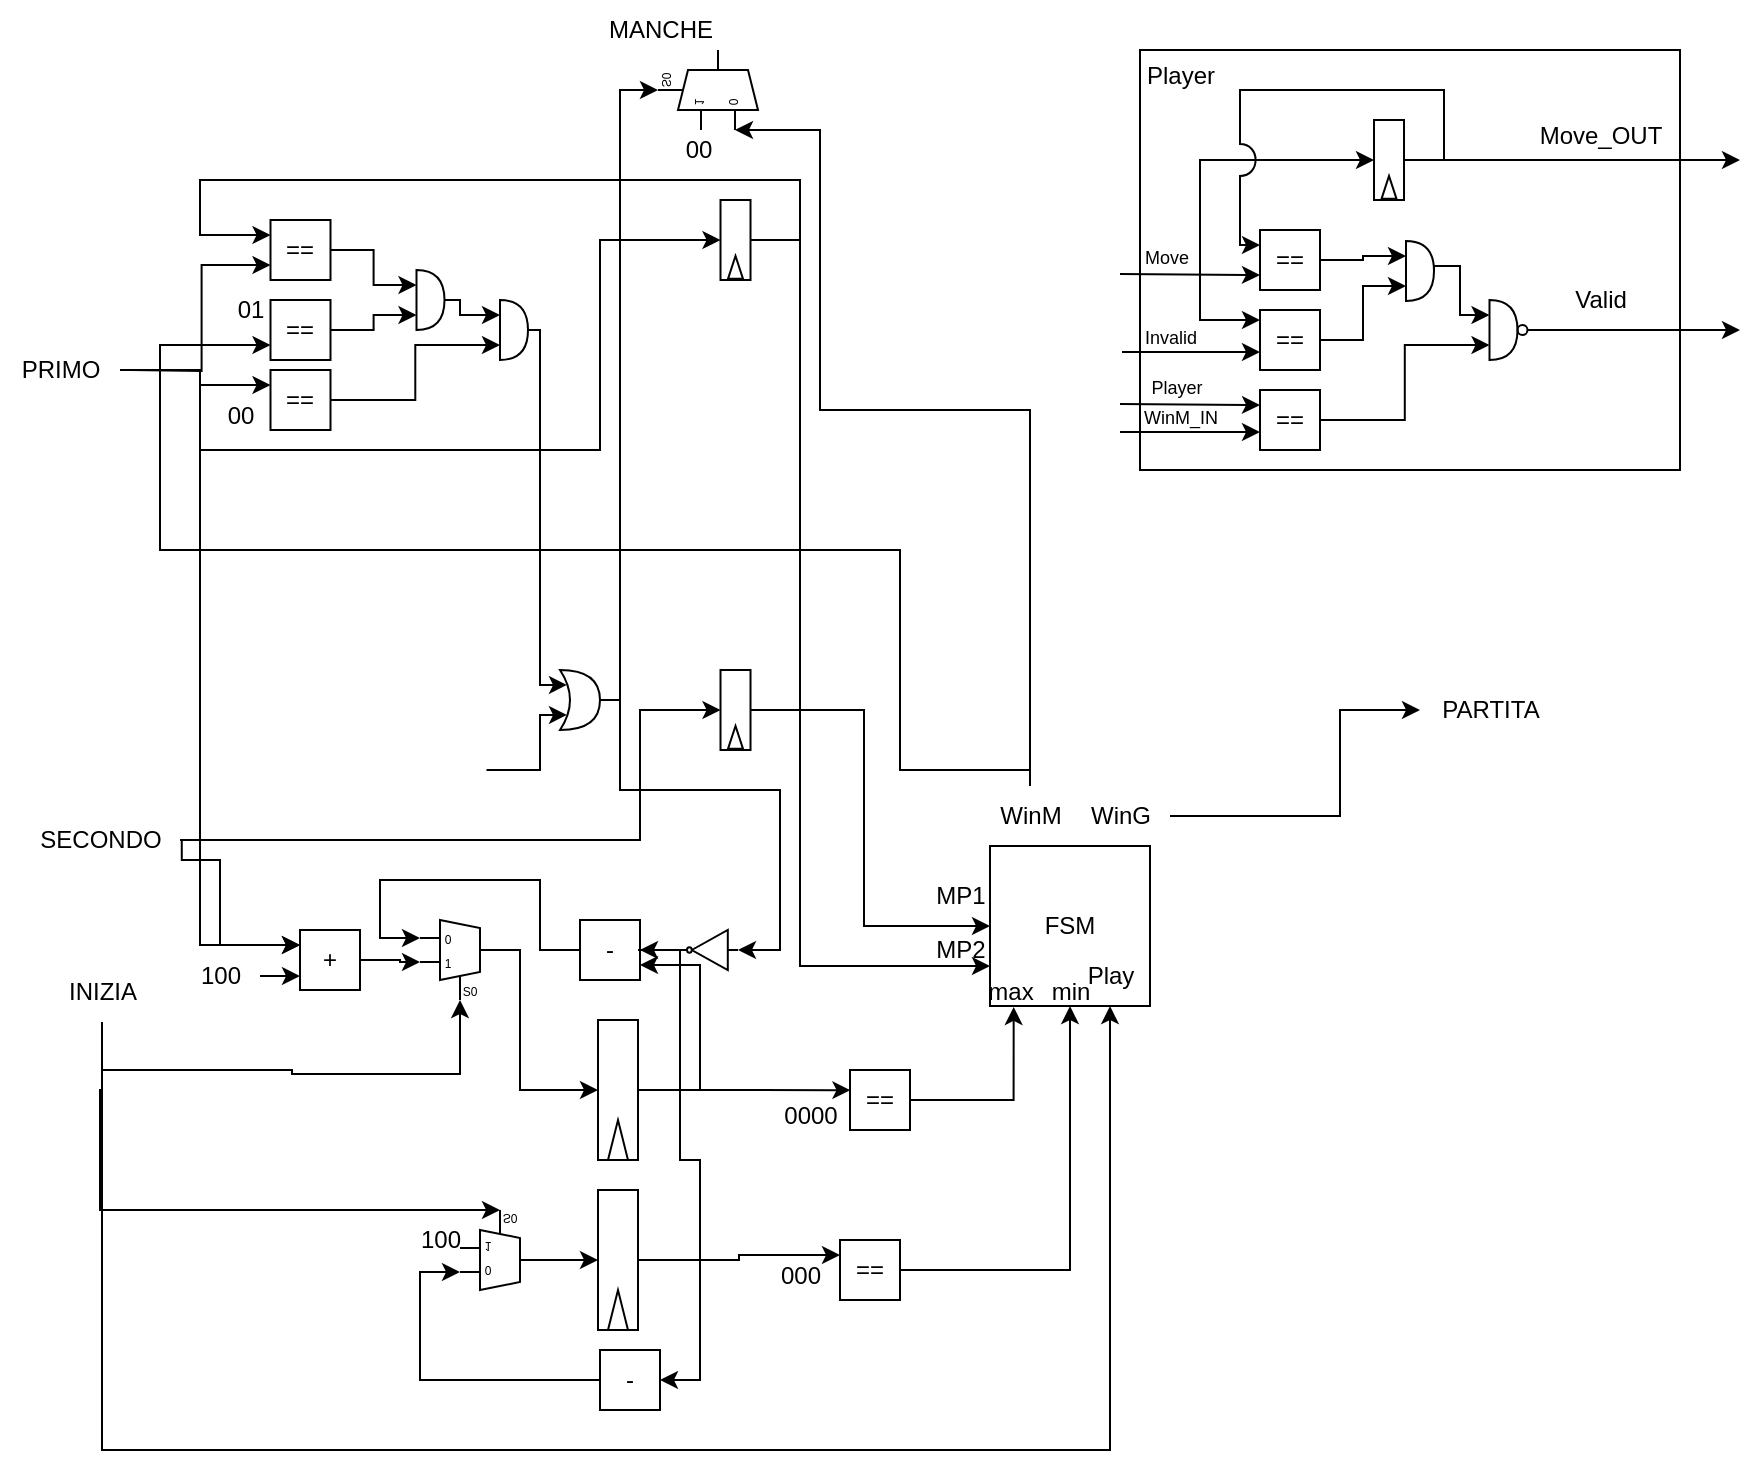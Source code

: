 <mxfile version="22.1.21" type="device">
  <diagram name="Page-1" id="hSZAetTDPi6Qr5ROreP3">
    <mxGraphModel dx="832" dy="1501" grid="1" gridSize="10" guides="1" tooltips="1" connect="1" arrows="1" fold="1" page="1" pageScale="1" pageWidth="850" pageHeight="1100" math="0" shadow="0">
      <root>
        <mxCell id="0" />
        <mxCell id="1" parent="0" />
        <mxCell id="OSPDqyf8ThntLsDAShfc-1" value="FSM" style="whiteSpace=wrap;html=1;aspect=fixed;" parent="1" vertex="1">
          <mxGeometry x="495" y="238" width="80" height="80" as="geometry" />
        </mxCell>
        <mxCell id="OSPDqyf8ThntLsDAShfc-113" style="edgeStyle=orthogonalEdgeStyle;rounded=0;orthogonalLoop=1;jettySize=auto;html=1;entryX=0.75;entryY=1;entryDx=0;entryDy=0;" parent="1" source="OSPDqyf8ThntLsDAShfc-9" target="OSPDqyf8ThntLsDAShfc-1" edge="1">
          <mxGeometry relative="1" as="geometry">
            <mxPoint x="480" y="340" as="targetPoint" />
            <Array as="points">
              <mxPoint x="51" y="540" />
              <mxPoint x="555" y="540" />
            </Array>
          </mxGeometry>
        </mxCell>
        <mxCell id="OSPDqyf8ThntLsDAShfc-136" style="edgeStyle=orthogonalEdgeStyle;rounded=0;orthogonalLoop=1;jettySize=auto;html=1;entryX=0.25;entryY=1;entryDx=10;entryDy=0;entryPerimeter=0;" parent="1" source="OSPDqyf8ThntLsDAShfc-9" target="OSPDqyf8ThntLsDAShfc-137" edge="1">
          <mxGeometry relative="1" as="geometry">
            <mxPoint x="240" y="415" as="targetPoint" />
            <Array as="points">
              <mxPoint x="51" y="360" />
              <mxPoint x="50" y="360" />
              <mxPoint x="50" y="420" />
            </Array>
          </mxGeometry>
        </mxCell>
        <mxCell id="OSPDqyf8ThntLsDAShfc-9" value="INIZIA" style="text;html=1;align=center;verticalAlign=middle;resizable=0;points=[];autosize=1;strokeColor=none;fillColor=none;" parent="1" vertex="1">
          <mxGeometry x="21" y="296" width="60" height="30" as="geometry" />
        </mxCell>
        <mxCell id="OSPDqyf8ThntLsDAShfc-15" value="PARTITA" style="text;html=1;align=center;verticalAlign=middle;resizable=0;points=[];autosize=1;strokeColor=none;fillColor=none;" parent="1" vertex="1">
          <mxGeometry x="710" y="155" width="70" height="30" as="geometry" />
        </mxCell>
        <mxCell id="OSPDqyf8ThntLsDAShfc-24" value="" style="group;rotation=-90;" parent="1" vertex="1" connectable="0">
          <mxGeometry x="274" y="350" width="70" height="20" as="geometry" />
        </mxCell>
        <mxCell id="OSPDqyf8ThntLsDAShfc-22" value="" style="rounded=0;whiteSpace=wrap;html=1;rotation=-90;" parent="OSPDqyf8ThntLsDAShfc-24" vertex="1">
          <mxGeometry width="70" height="20" as="geometry" />
        </mxCell>
        <mxCell id="OSPDqyf8ThntLsDAShfc-23" value="" style="triangle;whiteSpace=wrap;html=1;rotation=-90;" parent="OSPDqyf8ThntLsDAShfc-24" vertex="1">
          <mxGeometry x="25" y="30" width="20" height="10" as="geometry" />
        </mxCell>
        <mxCell id="OSPDqyf8ThntLsDAShfc-52" style="edgeStyle=orthogonalEdgeStyle;rounded=0;orthogonalLoop=1;jettySize=auto;html=1;exitX=1;exitY=0.5;exitDx=0;exitDy=-5;exitPerimeter=0;entryX=0.5;entryY=0;entryDx=0;entryDy=0;" parent="1" source="OSPDqyf8ThntLsDAShfc-53" target="OSPDqyf8ThntLsDAShfc-22" edge="1">
          <mxGeometry relative="1" as="geometry">
            <mxPoint x="250" y="303.5" as="sourcePoint" />
            <Array as="points">
              <mxPoint x="260" y="290" />
              <mxPoint x="260" y="360" />
            </Array>
          </mxGeometry>
        </mxCell>
        <mxCell id="OSPDqyf8ThntLsDAShfc-35" value="+" style="whiteSpace=wrap;html=1;aspect=fixed;" parent="1" vertex="1">
          <mxGeometry x="150" y="280" width="30" height="30" as="geometry" />
        </mxCell>
        <mxCell id="OSPDqyf8ThntLsDAShfc-47" style="edgeStyle=orthogonalEdgeStyle;rounded=0;orthogonalLoop=1;jettySize=auto;html=1;entryX=0;entryY=0.25;entryDx=0;entryDy=0;exitX=1.011;exitY=0.513;exitDx=0;exitDy=0;exitPerimeter=0;" parent="1" source="OSPDqyf8ThntLsDAShfc-41" target="OSPDqyf8ThntLsDAShfc-35" edge="1">
          <mxGeometry relative="1" as="geometry">
            <Array as="points">
              <mxPoint x="91" y="245" />
              <mxPoint x="110" y="245" />
              <mxPoint x="110" y="288" />
            </Array>
          </mxGeometry>
        </mxCell>
        <mxCell id="OSPDqyf8ThntLsDAShfc-72" style="edgeStyle=orthogonalEdgeStyle;rounded=0;orthogonalLoop=1;jettySize=auto;html=1;entryX=0.5;entryY=0;entryDx=0;entryDy=0;" parent="1" source="OSPDqyf8ThntLsDAShfc-41" target="OSPDqyf8ThntLsDAShfc-90" edge="1">
          <mxGeometry relative="1" as="geometry">
            <mxPoint x="200.005" y="235" as="targetPoint" />
            <Array as="points">
              <mxPoint x="320" y="235" />
              <mxPoint x="320" y="170" />
            </Array>
          </mxGeometry>
        </mxCell>
        <mxCell id="OSPDqyf8ThntLsDAShfc-41" value="SECONDO" style="text;html=1;align=center;verticalAlign=middle;resizable=0;points=[];autosize=1;strokeColor=none;fillColor=none;" parent="1" vertex="1">
          <mxGeometry x="10" y="220" width="80" height="30" as="geometry" />
        </mxCell>
        <mxCell id="OSPDqyf8ThntLsDAShfc-44" style="edgeStyle=orthogonalEdgeStyle;rounded=0;orthogonalLoop=1;jettySize=auto;html=1;entryX=0;entryY=0.25;entryDx=0;entryDy=0;" parent="1" source="OSPDqyf8ThntLsDAShfc-42" target="OSPDqyf8ThntLsDAShfc-35" edge="1">
          <mxGeometry relative="1" as="geometry">
            <Array as="points">
              <mxPoint x="100" />
              <mxPoint x="100" y="288" />
            </Array>
          </mxGeometry>
        </mxCell>
        <mxCell id="OSPDqyf8ThntLsDAShfc-71" style="edgeStyle=orthogonalEdgeStyle;rounded=0;orthogonalLoop=1;jettySize=auto;html=1;entryX=0;entryY=0.75;entryDx=0;entryDy=0;" parent="1" target="OSPDqyf8ThntLsDAShfc-75" edge="1">
          <mxGeometry relative="1" as="geometry">
            <mxPoint x="155.25" y="-10" as="targetPoint" />
            <mxPoint x="65.25" as="sourcePoint" />
          </mxGeometry>
        </mxCell>
        <mxCell id="OSPDqyf8ThntLsDAShfc-86" style="edgeStyle=orthogonalEdgeStyle;rounded=0;orthogonalLoop=1;jettySize=auto;html=1;entryX=0.5;entryY=0;entryDx=0;entryDy=0;" parent="1" target="OSPDqyf8ThntLsDAShfc-65" edge="1">
          <mxGeometry relative="1" as="geometry">
            <Array as="points">
              <mxPoint x="100" />
              <mxPoint x="100" y="40" />
              <mxPoint x="300" y="40" />
              <mxPoint x="300" y="-65" />
            </Array>
            <mxPoint x="86.25" as="sourcePoint" />
          </mxGeometry>
        </mxCell>
        <mxCell id="D-F47v9eFel9rjDcBFA--7" style="edgeStyle=orthogonalEdgeStyle;rounded=0;orthogonalLoop=1;jettySize=auto;html=1;entryX=0;entryY=0.25;entryDx=0;entryDy=0;" edge="1" parent="1" source="OSPDqyf8ThntLsDAShfc-42" target="D-F47v9eFel9rjDcBFA--2">
          <mxGeometry relative="1" as="geometry">
            <Array as="points">
              <mxPoint x="100" />
              <mxPoint x="100" y="8" />
            </Array>
          </mxGeometry>
        </mxCell>
        <mxCell id="OSPDqyf8ThntLsDAShfc-42" value="PRIMO" style="text;html=1;align=center;verticalAlign=middle;resizable=0;points=[];autosize=1;strokeColor=none;fillColor=none;" parent="1" vertex="1">
          <mxGeometry y="-15" width="60" height="30" as="geometry" />
        </mxCell>
        <mxCell id="OSPDqyf8ThntLsDAShfc-48" style="edgeStyle=orthogonalEdgeStyle;rounded=0;orthogonalLoop=1;jettySize=auto;html=1;entryX=0.25;entryY=1;entryDx=10;entryDy=0;entryPerimeter=0;" parent="1" source="OSPDqyf8ThntLsDAShfc-9" target="OSPDqyf8ThntLsDAShfc-53" edge="1">
          <mxGeometry relative="1" as="geometry">
            <mxPoint x="230" y="325" as="targetPoint" />
            <Array as="points">
              <mxPoint x="51" y="350" />
              <mxPoint x="146" y="350" />
              <mxPoint x="146" y="352" />
              <mxPoint x="230" y="352" />
            </Array>
          </mxGeometry>
        </mxCell>
        <mxCell id="OSPDqyf8ThntLsDAShfc-50" style="edgeStyle=orthogonalEdgeStyle;rounded=0;orthogonalLoop=1;jettySize=auto;html=1;entryX=0;entryY=0.75;entryDx=0;entryDy=0;" parent="1" source="OSPDqyf8ThntLsDAShfc-49" target="OSPDqyf8ThntLsDAShfc-35" edge="1">
          <mxGeometry relative="1" as="geometry" />
        </mxCell>
        <mxCell id="OSPDqyf8ThntLsDAShfc-49" value="100" style="text;html=1;align=center;verticalAlign=middle;resizable=0;points=[];autosize=1;strokeColor=none;fillColor=none;" parent="1" vertex="1">
          <mxGeometry x="90" y="288" width="40" height="30" as="geometry" />
        </mxCell>
        <mxCell id="OSPDqyf8ThntLsDAShfc-51" style="edgeStyle=orthogonalEdgeStyle;rounded=0;orthogonalLoop=1;jettySize=auto;html=1;entryX=0;entryY=0.45;entryDx=0;entryDy=3;entryPerimeter=0;" parent="1" source="OSPDqyf8ThntLsDAShfc-35" target="OSPDqyf8ThntLsDAShfc-53" edge="1">
          <mxGeometry relative="1" as="geometry">
            <mxPoint x="210" y="295" as="targetPoint" />
          </mxGeometry>
        </mxCell>
        <mxCell id="OSPDqyf8ThntLsDAShfc-53" value="" style="shadow=0;dashed=0;align=center;html=1;strokeWidth=1;shape=mxgraph.electrical.abstract.mux2;whiteSpace=wrap;" parent="1" vertex="1">
          <mxGeometry x="210" y="275" width="40" height="40" as="geometry" />
        </mxCell>
        <mxCell id="OSPDqyf8ThntLsDAShfc-64" value="" style="group" parent="1" vertex="1" connectable="0">
          <mxGeometry x="360.255" y="-85" width="29.995" height="40" as="geometry" />
        </mxCell>
        <mxCell id="OSPDqyf8ThntLsDAShfc-65" value="" style="rounded=0;whiteSpace=wrap;html=1;rotation=-90;" parent="OSPDqyf8ThntLsDAShfc-64" vertex="1">
          <mxGeometry x="-12.5" y="12.5" width="40" height="15" as="geometry" />
        </mxCell>
        <mxCell id="OSPDqyf8ThntLsDAShfc-66" value="" style="triangle;whiteSpace=wrap;html=1;rotation=-90;" parent="OSPDqyf8ThntLsDAShfc-64" vertex="1">
          <mxGeometry x="1.786" y="29.95" width="11.429" height="7.5" as="geometry" />
        </mxCell>
        <mxCell id="OSPDqyf8ThntLsDAShfc-109" style="edgeStyle=orthogonalEdgeStyle;rounded=0;orthogonalLoop=1;jettySize=auto;html=1;entryX=0;entryY=0.75;entryDx=0;entryDy=0;" parent="1" source="OSPDqyf8ThntLsDAShfc-69" target="OSPDqyf8ThntLsDAShfc-76" edge="1">
          <mxGeometry relative="1" as="geometry">
            <Array as="points">
              <mxPoint x="515" y="200" />
              <mxPoint x="450" y="200" />
              <mxPoint x="450" y="90" />
              <mxPoint x="80" y="90" />
              <mxPoint x="80" y="-12" />
            </Array>
          </mxGeometry>
        </mxCell>
        <mxCell id="OSPDqyf8ThntLsDAShfc-160" style="edgeStyle=orthogonalEdgeStyle;rounded=0;orthogonalLoop=1;jettySize=auto;html=1;entryX=0;entryY=0.17;entryDx=0;entryDy=3;entryPerimeter=0;" parent="1" source="OSPDqyf8ThntLsDAShfc-69" target="OSPDqyf8ThntLsDAShfc-84" edge="1">
          <mxGeometry relative="1" as="geometry">
            <mxPoint x="515" y="25" as="targetPoint" />
            <Array as="points">
              <mxPoint x="515" y="20" />
              <mxPoint x="410" y="20" />
              <mxPoint x="410" y="-120" />
            </Array>
          </mxGeometry>
        </mxCell>
        <mxCell id="OSPDqyf8ThntLsDAShfc-69" value="WinM" style="text;html=1;align=center;verticalAlign=middle;resizable=0;points=[];autosize=1;strokeColor=none;fillColor=none;" parent="1" vertex="1">
          <mxGeometry x="490" y="208" width="50" height="30" as="geometry" />
        </mxCell>
        <mxCell id="OSPDqyf8ThntLsDAShfc-74" style="edgeStyle=orthogonalEdgeStyle;rounded=0;orthogonalLoop=1;jettySize=auto;html=1;entryX=0;entryY=0.25;entryDx=0;entryDy=0;exitX=0.5;exitY=1;exitDx=0;exitDy=0;" parent="1" source="OSPDqyf8ThntLsDAShfc-65" target="OSPDqyf8ThntLsDAShfc-75" edge="1">
          <mxGeometry relative="1" as="geometry">
            <mxPoint x="246.25" y="-65" as="sourcePoint" />
            <mxPoint x="136.25" y="-75" as="targetPoint" />
            <Array as="points">
              <mxPoint x="400" y="-65" />
              <mxPoint x="400" y="-95" />
              <mxPoint x="100" y="-95" />
              <mxPoint x="100" y="-67" />
            </Array>
          </mxGeometry>
        </mxCell>
        <mxCell id="OSPDqyf8ThntLsDAShfc-75" value="==" style="whiteSpace=wrap;html=1;aspect=fixed;" parent="1" vertex="1">
          <mxGeometry x="135.25" y="-75" width="30" height="30" as="geometry" />
        </mxCell>
        <mxCell id="OSPDqyf8ThntLsDAShfc-76" value="==" style="whiteSpace=wrap;html=1;aspect=fixed;" parent="1" vertex="1">
          <mxGeometry x="135.25" y="-35" width="30" height="30" as="geometry" />
        </mxCell>
        <mxCell id="OSPDqyf8ThntLsDAShfc-77" value="01&lt;br&gt;" style="text;html=1;align=center;verticalAlign=middle;resizable=0;points=[];autosize=1;strokeColor=none;fillColor=none;" parent="1" vertex="1">
          <mxGeometry x="105.25" y="-45" width="40" height="30" as="geometry" />
        </mxCell>
        <mxCell id="OSPDqyf8ThntLsDAShfc-78" value="" style="shape=or;whiteSpace=wrap;html=1;" parent="1" vertex="1">
          <mxGeometry x="208.25" y="-50" width="14" height="30" as="geometry" />
        </mxCell>
        <mxCell id="OSPDqyf8ThntLsDAShfc-79" style="edgeStyle=orthogonalEdgeStyle;rounded=0;orthogonalLoop=1;jettySize=auto;html=1;entryX=0;entryY=0.25;entryDx=0;entryDy=0;entryPerimeter=0;" parent="1" source="OSPDqyf8ThntLsDAShfc-75" target="OSPDqyf8ThntLsDAShfc-78" edge="1">
          <mxGeometry relative="1" as="geometry" />
        </mxCell>
        <mxCell id="OSPDqyf8ThntLsDAShfc-80" style="edgeStyle=orthogonalEdgeStyle;rounded=0;orthogonalLoop=1;jettySize=auto;html=1;entryX=0;entryY=0.75;entryDx=0;entryDy=0;entryPerimeter=0;" parent="1" source="OSPDqyf8ThntLsDAShfc-76" target="OSPDqyf8ThntLsDAShfc-78" edge="1">
          <mxGeometry relative="1" as="geometry" />
        </mxCell>
        <mxCell id="OSPDqyf8ThntLsDAShfc-83" value="MANCHE" style="text;html=1;align=center;verticalAlign=middle;resizable=0;points=[];autosize=1;strokeColor=none;fillColor=none;" parent="1" vertex="1">
          <mxGeometry x="290" y="-185" width="80" height="30" as="geometry" />
        </mxCell>
        <mxCell id="OSPDqyf8ThntLsDAShfc-84" value="" style="shadow=0;dashed=0;align=center;html=1;strokeWidth=1;shape=mxgraph.electrical.abstract.mux2;whiteSpace=wrap;rotation=-90;flipH=0;flipV=1;" parent="1" vertex="1">
          <mxGeometry x="334" y="-165" width="40" height="50" as="geometry" />
        </mxCell>
        <mxCell id="OSPDqyf8ThntLsDAShfc-85" value="00" style="text;html=1;align=center;verticalAlign=middle;resizable=0;points=[];autosize=1;strokeColor=none;fillColor=none;" parent="1" vertex="1">
          <mxGeometry x="329" y="-125" width="40" height="30" as="geometry" />
        </mxCell>
        <mxCell id="OSPDqyf8ThntLsDAShfc-88" style="edgeStyle=orthogonalEdgeStyle;rounded=0;orthogonalLoop=1;jettySize=auto;html=1;entryX=0;entryY=0.75;entryDx=0;entryDy=0;" parent="1" source="OSPDqyf8ThntLsDAShfc-65" target="OSPDqyf8ThntLsDAShfc-1" edge="1">
          <mxGeometry relative="1" as="geometry">
            <mxPoint x="400" y="290" as="targetPoint" />
            <Array as="points">
              <mxPoint x="400" y="-65" />
              <mxPoint x="400" y="298" />
            </Array>
          </mxGeometry>
        </mxCell>
        <mxCell id="OSPDqyf8ThntLsDAShfc-89" value="" style="group" parent="1" vertex="1" connectable="0">
          <mxGeometry x="360.255" y="150" width="29.995" height="40" as="geometry" />
        </mxCell>
        <mxCell id="OSPDqyf8ThntLsDAShfc-90" value="" style="rounded=0;whiteSpace=wrap;html=1;rotation=-90;" parent="OSPDqyf8ThntLsDAShfc-89" vertex="1">
          <mxGeometry x="-12.5" y="12.5" width="40" height="15" as="geometry" />
        </mxCell>
        <mxCell id="OSPDqyf8ThntLsDAShfc-91" value="" style="triangle;whiteSpace=wrap;html=1;rotation=-90;" parent="OSPDqyf8ThntLsDAShfc-89" vertex="1">
          <mxGeometry x="1.786" y="29.95" width="11.429" height="7.5" as="geometry" />
        </mxCell>
        <mxCell id="OSPDqyf8ThntLsDAShfc-101" style="edgeStyle=orthogonalEdgeStyle;rounded=0;orthogonalLoop=1;jettySize=auto;html=1;entryX=0.175;entryY=0.75;entryDx=0;entryDy=0;entryPerimeter=0;" parent="1" target="OSPDqyf8ThntLsDAShfc-102" edge="1">
          <mxGeometry relative="1" as="geometry">
            <mxPoint x="270.029" y="105" as="targetPoint" />
            <Array as="points">
              <mxPoint x="270" y="200" />
              <mxPoint x="270" y="173" />
            </Array>
            <mxPoint x="243.25" y="200.029" as="sourcePoint" />
          </mxGeometry>
        </mxCell>
        <mxCell id="OSPDqyf8ThntLsDAShfc-99" style="edgeStyle=orthogonalEdgeStyle;rounded=0;orthogonalLoop=1;jettySize=auto;html=1;entryX=0;entryY=0.5;entryDx=0;entryDy=0;" parent="1" source="OSPDqyf8ThntLsDAShfc-90" target="OSPDqyf8ThntLsDAShfc-1" edge="1">
          <mxGeometry relative="1" as="geometry">
            <mxPoint x="380" y="270" as="targetPoint" />
            <Array as="points">
              <mxPoint x="432" y="170" />
              <mxPoint x="432" y="278" />
            </Array>
          </mxGeometry>
        </mxCell>
        <mxCell id="OSPDqyf8ThntLsDAShfc-104" style="edgeStyle=orthogonalEdgeStyle;rounded=0;orthogonalLoop=1;jettySize=auto;html=1;entryX=0.175;entryY=0.25;entryDx=0;entryDy=0;entryPerimeter=0;exitX=1;exitY=0.5;exitDx=0;exitDy=0;exitPerimeter=0;" parent="1" source="D-F47v9eFel9rjDcBFA--3" target="OSPDqyf8ThntLsDAShfc-102" edge="1">
          <mxGeometry relative="1" as="geometry">
            <Array as="points">
              <mxPoint x="270" y="158" />
            </Array>
          </mxGeometry>
        </mxCell>
        <mxCell id="OSPDqyf8ThntLsDAShfc-105" style="edgeStyle=orthogonalEdgeStyle;rounded=0;orthogonalLoop=1;jettySize=auto;html=1;entryX=0.25;entryY=1;entryDx=10;entryDy=0;entryPerimeter=0;exitX=1;exitY=0.5;exitDx=0;exitDy=0;exitPerimeter=0;" parent="1" source="OSPDqyf8ThntLsDAShfc-102" target="OSPDqyf8ThntLsDAShfc-84" edge="1">
          <mxGeometry relative="1" as="geometry">
            <mxPoint x="310" y="147.47" as="sourcePoint" />
            <Array as="points">
              <mxPoint x="310" y="165" />
              <mxPoint x="310" y="-140" />
            </Array>
          </mxGeometry>
        </mxCell>
        <mxCell id="OSPDqyf8ThntLsDAShfc-110" value="MP1" style="text;html=1;align=center;verticalAlign=middle;resizable=0;points=[];autosize=1;strokeColor=none;fillColor=none;" parent="1" vertex="1">
          <mxGeometry x="455" y="248" width="50" height="30" as="geometry" />
        </mxCell>
        <mxCell id="OSPDqyf8ThntLsDAShfc-111" value="MP2" style="text;html=1;align=center;verticalAlign=middle;resizable=0;points=[];autosize=1;strokeColor=none;fillColor=none;" parent="1" vertex="1">
          <mxGeometry x="455" y="275" width="50" height="30" as="geometry" />
        </mxCell>
        <mxCell id="OSPDqyf8ThntLsDAShfc-114" value="Play" style="text;html=1;align=center;verticalAlign=middle;resizable=0;points=[];autosize=1;strokeColor=none;fillColor=none;" parent="1" vertex="1">
          <mxGeometry x="530" y="288" width="50" height="30" as="geometry" />
        </mxCell>
        <mxCell id="OSPDqyf8ThntLsDAShfc-120" style="edgeStyle=orthogonalEdgeStyle;rounded=0;orthogonalLoop=1;jettySize=auto;html=1;entryX=0;entryY=0.5;entryDx=0;entryDy=0;entryPerimeter=0;" parent="1" source="OSPDqyf8ThntLsDAShfc-102" target="OSPDqyf8ThntLsDAShfc-124" edge="1">
          <mxGeometry relative="1" as="geometry">
            <mxPoint x="330" y="280" as="targetPoint" />
            <Array as="points">
              <mxPoint x="310" y="165" />
              <mxPoint x="310" y="210" />
              <mxPoint x="390" y="210" />
              <mxPoint x="390" y="290" />
            </Array>
          </mxGeometry>
        </mxCell>
        <mxCell id="OSPDqyf8ThntLsDAShfc-102" value="" style="shape=xor;whiteSpace=wrap;html=1;rotation=0;" parent="1" vertex="1">
          <mxGeometry x="280" y="149.97" width="20" height="30" as="geometry" />
        </mxCell>
        <mxCell id="OSPDqyf8ThntLsDAShfc-121" value="-" style="whiteSpace=wrap;html=1;aspect=fixed;" parent="1" vertex="1">
          <mxGeometry x="290" y="275" width="30" height="30" as="geometry" />
        </mxCell>
        <mxCell id="OSPDqyf8ThntLsDAShfc-127" style="edgeStyle=orthogonalEdgeStyle;rounded=0;orthogonalLoop=1;jettySize=auto;html=1;entryX=1;entryY=0.5;entryDx=0;entryDy=0;" parent="1" source="OSPDqyf8ThntLsDAShfc-124" target="OSPDqyf8ThntLsDAShfc-121" edge="1">
          <mxGeometry relative="1" as="geometry" />
        </mxCell>
        <mxCell id="OSPDqyf8ThntLsDAShfc-143" style="edgeStyle=orthogonalEdgeStyle;rounded=0;orthogonalLoop=1;jettySize=auto;html=1;entryX=1;entryY=0.5;entryDx=0;entryDy=0;exitX=1;exitY=0.5;exitDx=0;exitDy=0;exitPerimeter=0;" parent="1" source="OSPDqyf8ThntLsDAShfc-124" target="OSPDqyf8ThntLsDAShfc-139" edge="1">
          <mxGeometry relative="1" as="geometry">
            <Array as="points">
              <mxPoint x="340" y="290" />
              <mxPoint x="340" y="395" />
              <mxPoint x="350" y="395" />
              <mxPoint x="350" y="505" />
            </Array>
          </mxGeometry>
        </mxCell>
        <mxCell id="OSPDqyf8ThntLsDAShfc-124" value="" style="verticalLabelPosition=bottom;shadow=0;dashed=0;align=center;html=1;verticalAlign=top;shape=mxgraph.electrical.logic_gates.inverter_2;rotation=-180;" parent="1" vertex="1">
          <mxGeometry x="339" y="280" width="30" height="20" as="geometry" />
        </mxCell>
        <mxCell id="OSPDqyf8ThntLsDAShfc-128" style="edgeStyle=orthogonalEdgeStyle;rounded=0;orthogonalLoop=1;jettySize=auto;html=1;entryX=1;entryY=0.75;entryDx=0;entryDy=0;" parent="1" source="OSPDqyf8ThntLsDAShfc-22" target="OSPDqyf8ThntLsDAShfc-121" edge="1">
          <mxGeometry relative="1" as="geometry">
            <Array as="points">
              <mxPoint x="350" y="360" />
              <mxPoint x="350" y="298" />
            </Array>
          </mxGeometry>
        </mxCell>
        <mxCell id="OSPDqyf8ThntLsDAShfc-129" style="edgeStyle=orthogonalEdgeStyle;rounded=0;orthogonalLoop=1;jettySize=auto;html=1;entryX=0;entryY=0.15;entryDx=0;entryDy=3;entryPerimeter=0;" parent="1" source="OSPDqyf8ThntLsDAShfc-121" target="OSPDqyf8ThntLsDAShfc-53" edge="1">
          <mxGeometry relative="1" as="geometry" />
        </mxCell>
        <mxCell id="OSPDqyf8ThntLsDAShfc-131" style="edgeStyle=orthogonalEdgeStyle;rounded=0;orthogonalLoop=1;jettySize=auto;html=1;entryX=0.007;entryY=0.336;entryDx=0;entryDy=0;entryPerimeter=0;" parent="1" source="OSPDqyf8ThntLsDAShfc-22" target="OSPDqyf8ThntLsDAShfc-154" edge="1">
          <mxGeometry relative="1" as="geometry">
            <mxPoint x="400" y="360" as="targetPoint" />
          </mxGeometry>
        </mxCell>
        <mxCell id="OSPDqyf8ThntLsDAShfc-132" value="" style="group;rotation=-90;" parent="1" vertex="1" connectable="0">
          <mxGeometry x="274" y="435" width="70" height="20" as="geometry" />
        </mxCell>
        <mxCell id="OSPDqyf8ThntLsDAShfc-133" value="" style="rounded=0;whiteSpace=wrap;html=1;rotation=-90;" parent="OSPDqyf8ThntLsDAShfc-132" vertex="1">
          <mxGeometry width="70" height="20" as="geometry" />
        </mxCell>
        <mxCell id="OSPDqyf8ThntLsDAShfc-134" value="" style="triangle;whiteSpace=wrap;html=1;rotation=-90;" parent="OSPDqyf8ThntLsDAShfc-132" vertex="1">
          <mxGeometry x="25" y="30" width="20" height="10" as="geometry" />
        </mxCell>
        <mxCell id="OSPDqyf8ThntLsDAShfc-142" style="edgeStyle=orthogonalEdgeStyle;rounded=0;orthogonalLoop=1;jettySize=auto;html=1;exitX=1;exitY=0.5;exitDx=0;exitDy=-5;exitPerimeter=0;entryX=0.5;entryY=0;entryDx=0;entryDy=0;" parent="1" source="OSPDqyf8ThntLsDAShfc-137" target="OSPDqyf8ThntLsDAShfc-133" edge="1">
          <mxGeometry relative="1" as="geometry">
            <Array as="points">
              <mxPoint x="295" y="445" />
            </Array>
          </mxGeometry>
        </mxCell>
        <mxCell id="OSPDqyf8ThntLsDAShfc-137" value="" style="shadow=0;dashed=0;align=center;html=1;strokeWidth=1;shape=mxgraph.electrical.abstract.mux2;whiteSpace=wrap;flipV=1;" parent="1" vertex="1">
          <mxGeometry x="230" y="420" width="40" height="40" as="geometry" />
        </mxCell>
        <mxCell id="OSPDqyf8ThntLsDAShfc-138" value="100" style="text;html=1;align=center;verticalAlign=middle;resizable=0;points=[];autosize=1;strokeColor=none;fillColor=none;" parent="1" vertex="1">
          <mxGeometry x="200" y="420" width="40" height="30" as="geometry" />
        </mxCell>
        <mxCell id="OSPDqyf8ThntLsDAShfc-141" style="edgeStyle=orthogonalEdgeStyle;rounded=0;orthogonalLoop=1;jettySize=auto;html=1;entryX=0;entryY=0.15;entryDx=0;entryDy=3;entryPerimeter=0;" parent="1" source="OSPDqyf8ThntLsDAShfc-139" target="OSPDqyf8ThntLsDAShfc-137" edge="1">
          <mxGeometry relative="1" as="geometry">
            <Array as="points">
              <mxPoint x="210" y="505" />
              <mxPoint x="210" y="451" />
            </Array>
          </mxGeometry>
        </mxCell>
        <mxCell id="OSPDqyf8ThntLsDAShfc-139" value="-" style="whiteSpace=wrap;html=1;aspect=fixed;" parent="1" vertex="1">
          <mxGeometry x="300" y="490" width="30" height="30" as="geometry" />
        </mxCell>
        <mxCell id="OSPDqyf8ThntLsDAShfc-145" style="edgeStyle=orthogonalEdgeStyle;rounded=0;orthogonalLoop=1;jettySize=auto;html=1;entryX=0;entryY=0.25;entryDx=0;entryDy=0;" parent="1" source="OSPDqyf8ThntLsDAShfc-133" target="OSPDqyf8ThntLsDAShfc-146" edge="1">
          <mxGeometry relative="1" as="geometry">
            <mxPoint x="400" y="445" as="targetPoint" />
          </mxGeometry>
        </mxCell>
        <mxCell id="OSPDqyf8ThntLsDAShfc-146" value="==" style="whiteSpace=wrap;html=1;aspect=fixed;" parent="1" vertex="1">
          <mxGeometry x="420" y="435" width="30" height="30" as="geometry" />
        </mxCell>
        <mxCell id="OSPDqyf8ThntLsDAShfc-147" value="000" style="text;html=1;align=center;verticalAlign=middle;resizable=0;points=[];autosize=1;strokeColor=none;fillColor=none;" parent="1" vertex="1">
          <mxGeometry x="380" y="438" width="40" height="30" as="geometry" />
        </mxCell>
        <mxCell id="OSPDqyf8ThntLsDAShfc-150" value="" style="edgeStyle=orthogonalEdgeStyle;rounded=0;orthogonalLoop=1;jettySize=auto;html=1;entryX=0.5;entryY=1;entryDx=0;entryDy=0;" parent="1" source="OSPDqyf8ThntLsDAShfc-146" target="OSPDqyf8ThntLsDAShfc-1" edge="1">
          <mxGeometry relative="1" as="geometry">
            <mxPoint x="450" y="450" as="sourcePoint" />
            <mxPoint x="535" y="356" as="targetPoint" />
          </mxGeometry>
        </mxCell>
        <mxCell id="OSPDqyf8ThntLsDAShfc-152" value="min" style="text;html=1;align=center;verticalAlign=middle;resizable=0;points=[];autosize=1;strokeColor=none;fillColor=none;" parent="1" vertex="1">
          <mxGeometry x="515" y="296" width="40" height="30" as="geometry" />
        </mxCell>
        <mxCell id="OSPDqyf8ThntLsDAShfc-154" value="==" style="whiteSpace=wrap;html=1;aspect=fixed;" parent="1" vertex="1">
          <mxGeometry x="425" y="350" width="30" height="30" as="geometry" />
        </mxCell>
        <mxCell id="OSPDqyf8ThntLsDAShfc-155" value="0000" style="text;html=1;align=center;verticalAlign=middle;resizable=0;points=[];autosize=1;strokeColor=none;fillColor=none;" parent="1" vertex="1">
          <mxGeometry x="380" y="358" width="50" height="30" as="geometry" />
        </mxCell>
        <mxCell id="OSPDqyf8ThntLsDAShfc-156" style="edgeStyle=orthogonalEdgeStyle;rounded=0;orthogonalLoop=1;jettySize=auto;html=1;entryX=0.148;entryY=1.006;entryDx=0;entryDy=0;entryPerimeter=0;" parent="1" source="OSPDqyf8ThntLsDAShfc-154" target="OSPDqyf8ThntLsDAShfc-1" edge="1">
          <mxGeometry relative="1" as="geometry" />
        </mxCell>
        <mxCell id="OSPDqyf8ThntLsDAShfc-157" value="max" style="text;html=1;align=center;verticalAlign=middle;resizable=0;points=[];autosize=1;strokeColor=none;fillColor=none;" parent="1" vertex="1">
          <mxGeometry x="480" y="296" width="50" height="30" as="geometry" />
        </mxCell>
        <mxCell id="OSPDqyf8ThntLsDAShfc-161" style="edgeStyle=orthogonalEdgeStyle;rounded=0;orthogonalLoop=1;jettySize=auto;html=1;" parent="1" source="OSPDqyf8ThntLsDAShfc-158" target="OSPDqyf8ThntLsDAShfc-15" edge="1">
          <mxGeometry relative="1" as="geometry">
            <Array as="points">
              <mxPoint x="670" y="223" />
              <mxPoint x="670" y="170" />
            </Array>
          </mxGeometry>
        </mxCell>
        <mxCell id="OSPDqyf8ThntLsDAShfc-158" value="WinG" style="text;html=1;align=center;verticalAlign=middle;resizable=0;points=[];autosize=1;strokeColor=none;fillColor=none;" parent="1" vertex="1">
          <mxGeometry x="535" y="208" width="50" height="30" as="geometry" />
        </mxCell>
        <mxCell id="D-F47v9eFel9rjDcBFA--2" value="==" style="whiteSpace=wrap;html=1;aspect=fixed;" vertex="1" parent="1">
          <mxGeometry x="135.25" width="30" height="30" as="geometry" />
        </mxCell>
        <mxCell id="D-F47v9eFel9rjDcBFA--3" value="" style="shape=or;whiteSpace=wrap;html=1;" vertex="1" parent="1">
          <mxGeometry x="250" y="-35" width="14" height="30" as="geometry" />
        </mxCell>
        <mxCell id="D-F47v9eFel9rjDcBFA--5" style="edgeStyle=orthogonalEdgeStyle;rounded=0;orthogonalLoop=1;jettySize=auto;html=1;entryX=0;entryY=0.75;entryDx=0;entryDy=0;entryPerimeter=0;" edge="1" parent="1" source="D-F47v9eFel9rjDcBFA--2" target="D-F47v9eFel9rjDcBFA--3">
          <mxGeometry relative="1" as="geometry" />
        </mxCell>
        <mxCell id="D-F47v9eFel9rjDcBFA--6" style="edgeStyle=orthogonalEdgeStyle;rounded=0;orthogonalLoop=1;jettySize=auto;html=1;exitX=1;exitY=0.5;exitDx=0;exitDy=0;exitPerimeter=0;entryX=0;entryY=0.25;entryDx=0;entryDy=0;entryPerimeter=0;" edge="1" parent="1" source="OSPDqyf8ThntLsDAShfc-78" target="D-F47v9eFel9rjDcBFA--3">
          <mxGeometry relative="1" as="geometry">
            <Array as="points">
              <mxPoint x="230" y="-35" />
              <mxPoint x="230" y="-27" />
            </Array>
          </mxGeometry>
        </mxCell>
        <mxCell id="D-F47v9eFel9rjDcBFA--8" value="00" style="text;html=1;align=center;verticalAlign=middle;resizable=0;points=[];autosize=1;strokeColor=none;fillColor=none;" vertex="1" parent="1">
          <mxGeometry x="100" y="8" width="40" height="30" as="geometry" />
        </mxCell>
        <mxCell id="BBiGhi12kde4CdcQKqKN-10" value="" style="group" vertex="1" connectable="0" parent="1">
          <mxGeometry x="560" y="-160" width="310" height="210" as="geometry" />
        </mxCell>
        <mxCell id="BBiGhi12kde4CdcQKqKN-9" value="" style="rounded=0;whiteSpace=wrap;html=1;align=center;verticalAlign=middle;fontFamily=Helvetica;fontSize=12;fontColor=default;fillColor=none;gradientColor=none;" vertex="1" parent="BBiGhi12kde4CdcQKqKN-10">
          <mxGeometry x="10" width="270" height="210" as="geometry" />
        </mxCell>
        <mxCell id="D-F47v9eFel9rjDcBFA--29" value="&lt;font style=&quot;font-size: 9px;&quot;&gt;WinM_IN&lt;/font&gt;" style="text;html=1;align=center;verticalAlign=middle;resizable=0;points=[];autosize=1;strokeColor=none;fillColor=none;" vertex="1" parent="BBiGhi12kde4CdcQKqKN-10">
          <mxGeometry y="168" width="60" height="30" as="geometry" />
        </mxCell>
        <mxCell id="D-F47v9eFel9rjDcBFA--28" value="&lt;font style=&quot;font-size: 9px;&quot;&gt;Player&lt;/font&gt;" style="text;html=1;align=center;verticalAlign=middle;resizable=1;points=[];autosize=1;strokeColor=none;fillColor=none;movable=1;rotatable=1;deletable=1;editable=1;locked=0;connectable=1;" vertex="1" parent="BBiGhi12kde4CdcQKqKN-10">
          <mxGeometry x="10" y="160" width="35" height="15" as="geometry" />
        </mxCell>
        <mxCell id="D-F47v9eFel9rjDcBFA--9" value="==" style="whiteSpace=wrap;html=1;aspect=fixed;" vertex="1" parent="BBiGhi12kde4CdcQKqKN-10">
          <mxGeometry x="70" y="90" width="30" height="30" as="geometry" />
        </mxCell>
        <mxCell id="D-F47v9eFel9rjDcBFA--10" value="==" style="whiteSpace=wrap;html=1;aspect=fixed;" vertex="1" parent="BBiGhi12kde4CdcQKqKN-10">
          <mxGeometry x="70" y="130" width="30" height="30" as="geometry" />
        </mxCell>
        <mxCell id="D-F47v9eFel9rjDcBFA--11" value="" style="shape=or;whiteSpace=wrap;html=1;" vertex="1" parent="BBiGhi12kde4CdcQKqKN-10">
          <mxGeometry x="143" y="95.5" width="14" height="30" as="geometry" />
        </mxCell>
        <mxCell id="D-F47v9eFel9rjDcBFA--12" style="edgeStyle=orthogonalEdgeStyle;rounded=0;orthogonalLoop=1;jettySize=auto;html=1;entryX=0;entryY=0.25;entryDx=0;entryDy=0;entryPerimeter=0;" edge="1" parent="BBiGhi12kde4CdcQKqKN-10" source="D-F47v9eFel9rjDcBFA--9" target="D-F47v9eFel9rjDcBFA--11">
          <mxGeometry relative="1" as="geometry" />
        </mxCell>
        <mxCell id="D-F47v9eFel9rjDcBFA--13" style="edgeStyle=orthogonalEdgeStyle;rounded=0;orthogonalLoop=1;jettySize=auto;html=1;entryX=0;entryY=0.75;entryDx=0;entryDy=0;entryPerimeter=0;" edge="1" parent="BBiGhi12kde4CdcQKqKN-10" source="D-F47v9eFel9rjDcBFA--10" target="D-F47v9eFel9rjDcBFA--11">
          <mxGeometry relative="1" as="geometry" />
        </mxCell>
        <mxCell id="D-F47v9eFel9rjDcBFA--14" value="==" style="whiteSpace=wrap;html=1;aspect=fixed;" vertex="1" parent="BBiGhi12kde4CdcQKqKN-10">
          <mxGeometry x="70" y="170" width="30" height="30" as="geometry" />
        </mxCell>
        <mxCell id="BBiGhi12kde4CdcQKqKN-3" style="edgeStyle=orthogonalEdgeStyle;rounded=0;orthogonalLoop=1;jettySize=auto;html=1;fontFamily=Helvetica;fontSize=12;fontColor=default;" edge="1" parent="BBiGhi12kde4CdcQKqKN-10" source="BBiGhi12kde4CdcQKqKN-7">
          <mxGeometry relative="1" as="geometry">
            <mxPoint x="310" y="140" as="targetPoint" />
          </mxGeometry>
        </mxCell>
        <mxCell id="D-F47v9eFel9rjDcBFA--15" value="" style="shape=or;whiteSpace=wrap;html=1;" vertex="1" parent="BBiGhi12kde4CdcQKqKN-10">
          <mxGeometry x="184.75" y="125" width="14" height="30" as="geometry" />
        </mxCell>
        <mxCell id="D-F47v9eFel9rjDcBFA--16" style="edgeStyle=orthogonalEdgeStyle;rounded=0;orthogonalLoop=1;jettySize=auto;html=1;entryX=0;entryY=0.75;entryDx=0;entryDy=0;entryPerimeter=0;" edge="1" parent="BBiGhi12kde4CdcQKqKN-10" source="D-F47v9eFel9rjDcBFA--14" target="D-F47v9eFel9rjDcBFA--15">
          <mxGeometry relative="1" as="geometry" />
        </mxCell>
        <mxCell id="D-F47v9eFel9rjDcBFA--19" value="" style="group" vertex="1" connectable="0" parent="BBiGhi12kde4CdcQKqKN-10">
          <mxGeometry x="127.005" y="35" width="29.995" height="40" as="geometry" />
        </mxCell>
        <mxCell id="D-F47v9eFel9rjDcBFA--37" style="edgeStyle=orthogonalEdgeStyle;rounded=0;orthogonalLoop=1;jettySize=auto;html=1;fontFamily=Helvetica;fontSize=12;fontColor=default;entryX=0.5;entryY=0;entryDx=0;entryDy=0;jumpStyle=arc;jumpSize=16;" edge="1" parent="D-F47v9eFel9rjDcBFA--19" target="D-F47v9eFel9rjDcBFA--20">
          <mxGeometry relative="1" as="geometry">
            <mxPoint x="-77.005" y="20" as="targetPoint" />
            <mxPoint x="-87.005" y="85" as="sourcePoint" />
            <Array as="points">
              <mxPoint x="-87" y="20" />
            </Array>
          </mxGeometry>
        </mxCell>
        <mxCell id="BBiGhi12kde4CdcQKqKN-1" style="edgeStyle=orthogonalEdgeStyle;rounded=0;orthogonalLoop=1;jettySize=auto;html=1;fontFamily=Helvetica;fontSize=12;fontColor=default;" edge="1" parent="D-F47v9eFel9rjDcBFA--19" source="D-F47v9eFel9rjDcBFA--20">
          <mxGeometry relative="1" as="geometry">
            <mxPoint x="182.995" y="20" as="targetPoint" />
          </mxGeometry>
        </mxCell>
        <mxCell id="D-F47v9eFel9rjDcBFA--20" value="" style="rounded=0;whiteSpace=wrap;html=1;rotation=-90;" vertex="1" parent="D-F47v9eFel9rjDcBFA--19">
          <mxGeometry x="-12.5" y="12.5" width="40" height="15" as="geometry" />
        </mxCell>
        <mxCell id="D-F47v9eFel9rjDcBFA--21" value="" style="triangle;whiteSpace=wrap;html=1;rotation=-90;" vertex="1" parent="D-F47v9eFel9rjDcBFA--19">
          <mxGeometry x="1.786" y="29.95" width="11.429" height="7.5" as="geometry" />
        </mxCell>
        <mxCell id="D-F47v9eFel9rjDcBFA--23" style="edgeStyle=orthogonalEdgeStyle;rounded=0;orthogonalLoop=1;jettySize=auto;html=1;entryX=0;entryY=0.25;entryDx=0;entryDy=0;endArrow=classic;endFill=1;jumpStyle=arc;jumpSize=16;" edge="1" parent="BBiGhi12kde4CdcQKqKN-10" source="D-F47v9eFel9rjDcBFA--20" target="D-F47v9eFel9rjDcBFA--9">
          <mxGeometry relative="1" as="geometry">
            <Array as="points">
              <mxPoint x="162" y="55" />
              <mxPoint x="162" y="20" />
              <mxPoint x="60" y="20" />
              <mxPoint x="60" y="98" />
            </Array>
          </mxGeometry>
        </mxCell>
        <mxCell id="D-F47v9eFel9rjDcBFA--24" value="" style="edgeStyle=orthogonalEdgeStyle;rounded=0;orthogonalLoop=1;jettySize=auto;html=1;entryX=0;entryY=0.75;entryDx=0;entryDy=0;" edge="1" parent="BBiGhi12kde4CdcQKqKN-10" target="D-F47v9eFel9rjDcBFA--9">
          <mxGeometry width="50" height="50" relative="1" as="geometry">
            <mxPoint y="112" as="sourcePoint" />
            <mxPoint x="70" y="108" as="targetPoint" />
          </mxGeometry>
        </mxCell>
        <mxCell id="D-F47v9eFel9rjDcBFA--25" style="edgeStyle=orthogonalEdgeStyle;rounded=0;orthogonalLoop=1;jettySize=auto;html=1;exitX=1;exitY=0.5;exitDx=0;exitDy=0;exitPerimeter=0;entryX=0;entryY=0.25;entryDx=0;entryDy=0;entryPerimeter=0;" edge="1" parent="BBiGhi12kde4CdcQKqKN-10" source="D-F47v9eFel9rjDcBFA--11" target="D-F47v9eFel9rjDcBFA--15">
          <mxGeometry relative="1" as="geometry">
            <Array as="points">
              <mxPoint x="170" y="108" />
              <mxPoint x="170" y="132" />
            </Array>
          </mxGeometry>
        </mxCell>
        <mxCell id="D-F47v9eFel9rjDcBFA--26" value="&lt;font style=&quot;font-size: 9px;&quot;&gt;Move&lt;/font&gt;" style="text;html=1;align=center;verticalAlign=middle;resizable=1;points=[];autosize=1;strokeColor=none;fillColor=none;movable=1;rotatable=1;deletable=1;editable=1;locked=0;connectable=1;" vertex="1" parent="BBiGhi12kde4CdcQKqKN-10">
          <mxGeometry x="10" y="95.5" width="25" height="15" as="geometry" />
        </mxCell>
        <mxCell id="D-F47v9eFel9rjDcBFA--27" value="" style="edgeStyle=orthogonalEdgeStyle;rounded=0;orthogonalLoop=1;jettySize=auto;html=1;entryX=0;entryY=0.25;entryDx=0;entryDy=0;" edge="1" parent="BBiGhi12kde4CdcQKqKN-10" target="D-F47v9eFel9rjDcBFA--14">
          <mxGeometry width="50" height="50" relative="1" as="geometry">
            <mxPoint y="177" as="sourcePoint" />
            <mxPoint x="70" y="175.5" as="targetPoint" />
          </mxGeometry>
        </mxCell>
        <mxCell id="D-F47v9eFel9rjDcBFA--30" value="" style="edgeStyle=orthogonalEdgeStyle;rounded=0;orthogonalLoop=1;jettySize=auto;html=1;entryX=0;entryY=0.25;entryDx=0;entryDy=0;" edge="1" parent="BBiGhi12kde4CdcQKqKN-10">
          <mxGeometry width="50" height="50" relative="1" as="geometry">
            <mxPoint y="191" as="sourcePoint" />
            <mxPoint x="70" y="191" as="targetPoint" />
          </mxGeometry>
        </mxCell>
        <mxCell id="D-F47v9eFel9rjDcBFA--32" value="&lt;font style=&quot;font-size: 9px;&quot;&gt;Invalid&lt;/font&gt;" style="text;html=1;align=center;verticalAlign=middle;resizable=1;points=[];autosize=1;strokeColor=none;fillColor=none;movable=1;rotatable=1;deletable=1;editable=1;locked=0;connectable=1;" vertex="1" parent="BBiGhi12kde4CdcQKqKN-10">
          <mxGeometry y="128" width="50" height="30" as="geometry" />
        </mxCell>
        <mxCell id="D-F47v9eFel9rjDcBFA--34" value="" style="edgeStyle=orthogonalEdgeStyle;rounded=0;orthogonalLoop=1;jettySize=auto;html=1;entryX=0;entryY=0.25;entryDx=0;entryDy=0;" edge="1" parent="BBiGhi12kde4CdcQKqKN-10">
          <mxGeometry width="50" height="50" relative="1" as="geometry">
            <mxPoint x="1" y="151" as="sourcePoint" />
            <mxPoint x="70" y="151" as="targetPoint" />
          </mxGeometry>
        </mxCell>
        <mxCell id="D-F47v9eFel9rjDcBFA--35" value="" style="edgeStyle=orthogonalEdgeStyle;rounded=0;orthogonalLoop=1;jettySize=auto;html=1;entryX=0;entryY=0.25;entryDx=0;entryDy=0;" edge="1" parent="BBiGhi12kde4CdcQKqKN-10">
          <mxGeometry width="50" height="50" relative="1" as="geometry">
            <mxPoint x="40" y="112" as="sourcePoint" />
            <mxPoint x="70" y="135" as="targetPoint" />
            <Array as="points">
              <mxPoint x="50" y="135" />
              <mxPoint x="50" y="135" />
            </Array>
          </mxGeometry>
        </mxCell>
        <mxCell id="BBiGhi12kde4CdcQKqKN-4" value="Move_OUT" style="text;html=1;align=center;verticalAlign=middle;resizable=0;points=[];autosize=1;strokeColor=none;fillColor=none;fontSize=12;fontFamily=Helvetica;fontColor=default;" vertex="1" parent="BBiGhi12kde4CdcQKqKN-10">
          <mxGeometry x="200" y="28" width="80" height="30" as="geometry" />
        </mxCell>
        <mxCell id="BBiGhi12kde4CdcQKqKN-5" value="Valid" style="text;html=1;align=center;verticalAlign=middle;resizable=0;points=[];autosize=1;strokeColor=none;fillColor=none;fontSize=12;fontFamily=Helvetica;fontColor=default;" vertex="1" parent="BBiGhi12kde4CdcQKqKN-10">
          <mxGeometry x="215" y="110" width="50" height="30" as="geometry" />
        </mxCell>
        <mxCell id="BBiGhi12kde4CdcQKqKN-7" value="" style="ellipse;whiteSpace=wrap;html=1;aspect=fixed;align=center;verticalAlign=middle;fontFamily=Helvetica;fontSize=12;fontColor=default;fillColor=none;gradientColor=none;" vertex="1" parent="BBiGhi12kde4CdcQKqKN-10">
          <mxGeometry x="198.75" y="137.5" width="5" height="5" as="geometry" />
        </mxCell>
        <mxCell id="BBiGhi12kde4CdcQKqKN-11" value="Player" style="text;html=1;align=center;verticalAlign=middle;resizable=0;points=[];autosize=1;strokeColor=none;fillColor=none;fontSize=12;fontFamily=Helvetica;fontColor=default;" vertex="1" parent="BBiGhi12kde4CdcQKqKN-10">
          <mxGeometry y="-2" width="60" height="30" as="geometry" />
        </mxCell>
      </root>
    </mxGraphModel>
  </diagram>
</mxfile>
